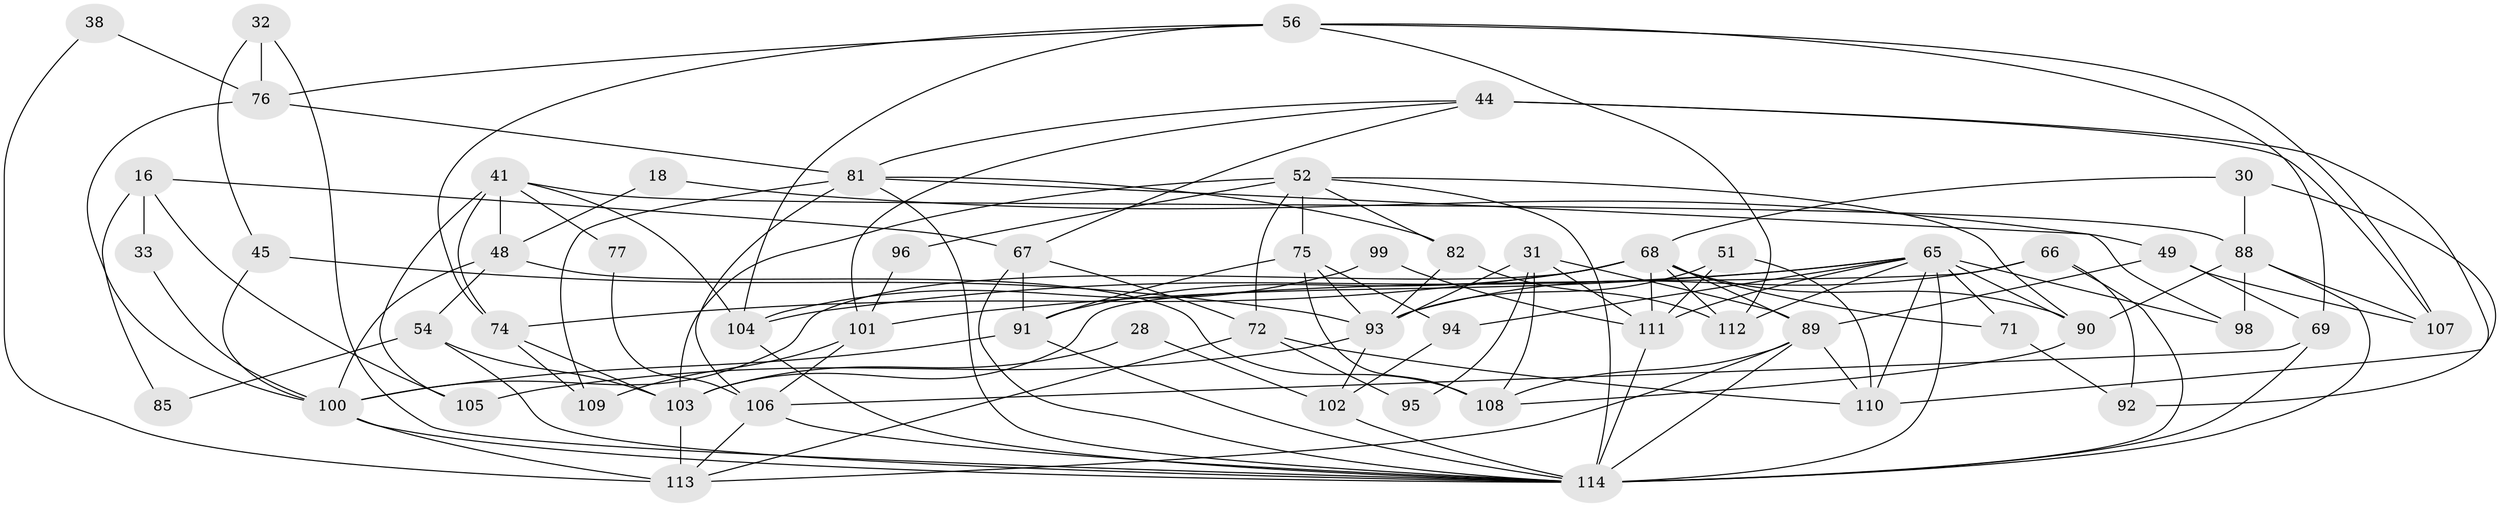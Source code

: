 // original degree distribution, {6: 0.09649122807017543, 3: 0.2982456140350877, 5: 0.20175438596491227, 2: 0.12280701754385964, 4: 0.23684210526315788, 7: 0.03508771929824561, 9: 0.008771929824561403}
// Generated by graph-tools (version 1.1) at 2025/51/03/09/25 04:51:35]
// undirected, 57 vertices, 134 edges
graph export_dot {
graph [start="1"]
  node [color=gray90,style=filled];
  16;
  18;
  28;
  30 [super="+3"];
  31;
  32;
  33;
  38;
  41 [super="+17"];
  44 [super="+21"];
  45;
  48 [super="+36+37"];
  49 [super="+43+42"];
  51 [super="+8"];
  52 [super="+34"];
  54;
  56 [super="+10+25"];
  65 [super="+13+62+40"];
  66;
  67;
  68 [super="+1+2+26"];
  69 [super="+20"];
  71;
  72 [super="+19"];
  74 [super="+57"];
  75;
  76 [super="+39"];
  77;
  81 [super="+22"];
  82 [super="+15"];
  85;
  88;
  89 [super="+70"];
  90 [super="+86"];
  91 [super="+50+55"];
  92;
  93 [super="+47+73"];
  94 [super="+6"];
  95;
  96;
  98 [super="+79"];
  99;
  100 [super="+4+11+87"];
  101;
  102;
  103 [super="+61"];
  104 [super="+46"];
  105;
  106 [super="+58"];
  107;
  108 [super="+35"];
  109;
  110;
  111 [super="+12"];
  112;
  113 [super="+7"];
  114 [super="+97+84"];
  16 -- 67;
  16 -- 105;
  16 -- 33;
  16 -- 85;
  18 -- 49;
  18 -- 48;
  28 -- 102;
  28 -- 103;
  30 -- 92;
  30 -- 88;
  30 -- 68;
  31 -- 108;
  31 -- 89;
  31 -- 95;
  31 -- 111 [weight=2];
  31 -- 93 [weight=2];
  32 -- 45;
  32 -- 76;
  32 -- 114;
  33 -- 100;
  38 -- 76;
  38 -- 113;
  41 -- 88;
  41 -- 77;
  41 -- 105;
  41 -- 48 [weight=2];
  41 -- 104;
  41 -- 74;
  44 -- 101;
  44 -- 107 [weight=2];
  44 -- 67;
  44 -- 81;
  44 -- 110;
  45 -- 100;
  45 -- 93;
  48 -- 54;
  48 -- 100 [weight=3];
  48 -- 108;
  49 -- 107 [weight=2];
  49 -- 89 [weight=3];
  49 -- 69 [weight=2];
  51 -- 93 [weight=2];
  51 -- 110;
  51 -- 111;
  52 -- 75;
  52 -- 96;
  52 -- 103 [weight=2];
  52 -- 82;
  52 -- 72;
  52 -- 90;
  52 -- 114 [weight=2];
  54 -- 85;
  54 -- 103;
  54 -- 114;
  56 -- 69;
  56 -- 76;
  56 -- 104;
  56 -- 112;
  56 -- 107;
  56 -- 74;
  65 -- 98 [weight=3];
  65 -- 71 [weight=2];
  65 -- 112;
  65 -- 90 [weight=2];
  65 -- 94;
  65 -- 111;
  65 -- 101;
  65 -- 110;
  65 -- 104;
  65 -- 114;
  66 -- 103;
  66 -- 92;
  66 -- 93 [weight=2];
  66 -- 114;
  67 -- 72;
  67 -- 91;
  67 -- 114;
  68 -- 91;
  68 -- 100 [weight=2];
  68 -- 111;
  68 -- 71;
  68 -- 89;
  68 -- 112;
  68 -- 90;
  68 -- 74;
  69 -- 106;
  69 -- 114;
  71 -- 92;
  72 -- 110;
  72 -- 95;
  72 -- 113 [weight=2];
  74 -- 103;
  74 -- 109;
  75 -- 91;
  75 -- 94;
  75 -- 108;
  75 -- 93;
  76 -- 81;
  76 -- 100;
  77 -- 106;
  81 -- 98;
  81 -- 109;
  81 -- 106 [weight=2];
  81 -- 82;
  81 -- 114;
  82 -- 112 [weight=2];
  82 -- 93;
  88 -- 98 [weight=2];
  88 -- 107;
  88 -- 90;
  88 -- 114 [weight=3];
  89 -- 108 [weight=2];
  89 -- 110;
  89 -- 113;
  89 -- 114 [weight=4];
  90 -- 108;
  91 -- 100 [weight=3];
  91 -- 114;
  93 -- 105 [weight=3];
  93 -- 102;
  94 -- 102;
  96 -- 101;
  99 -- 104;
  99 -- 111;
  100 -- 113 [weight=2];
  100 -- 114 [weight=2];
  101 -- 109;
  101 -- 106;
  102 -- 114;
  103 -- 113 [weight=2];
  104 -- 114;
  106 -- 113;
  106 -- 114;
  111 -- 114;
}
